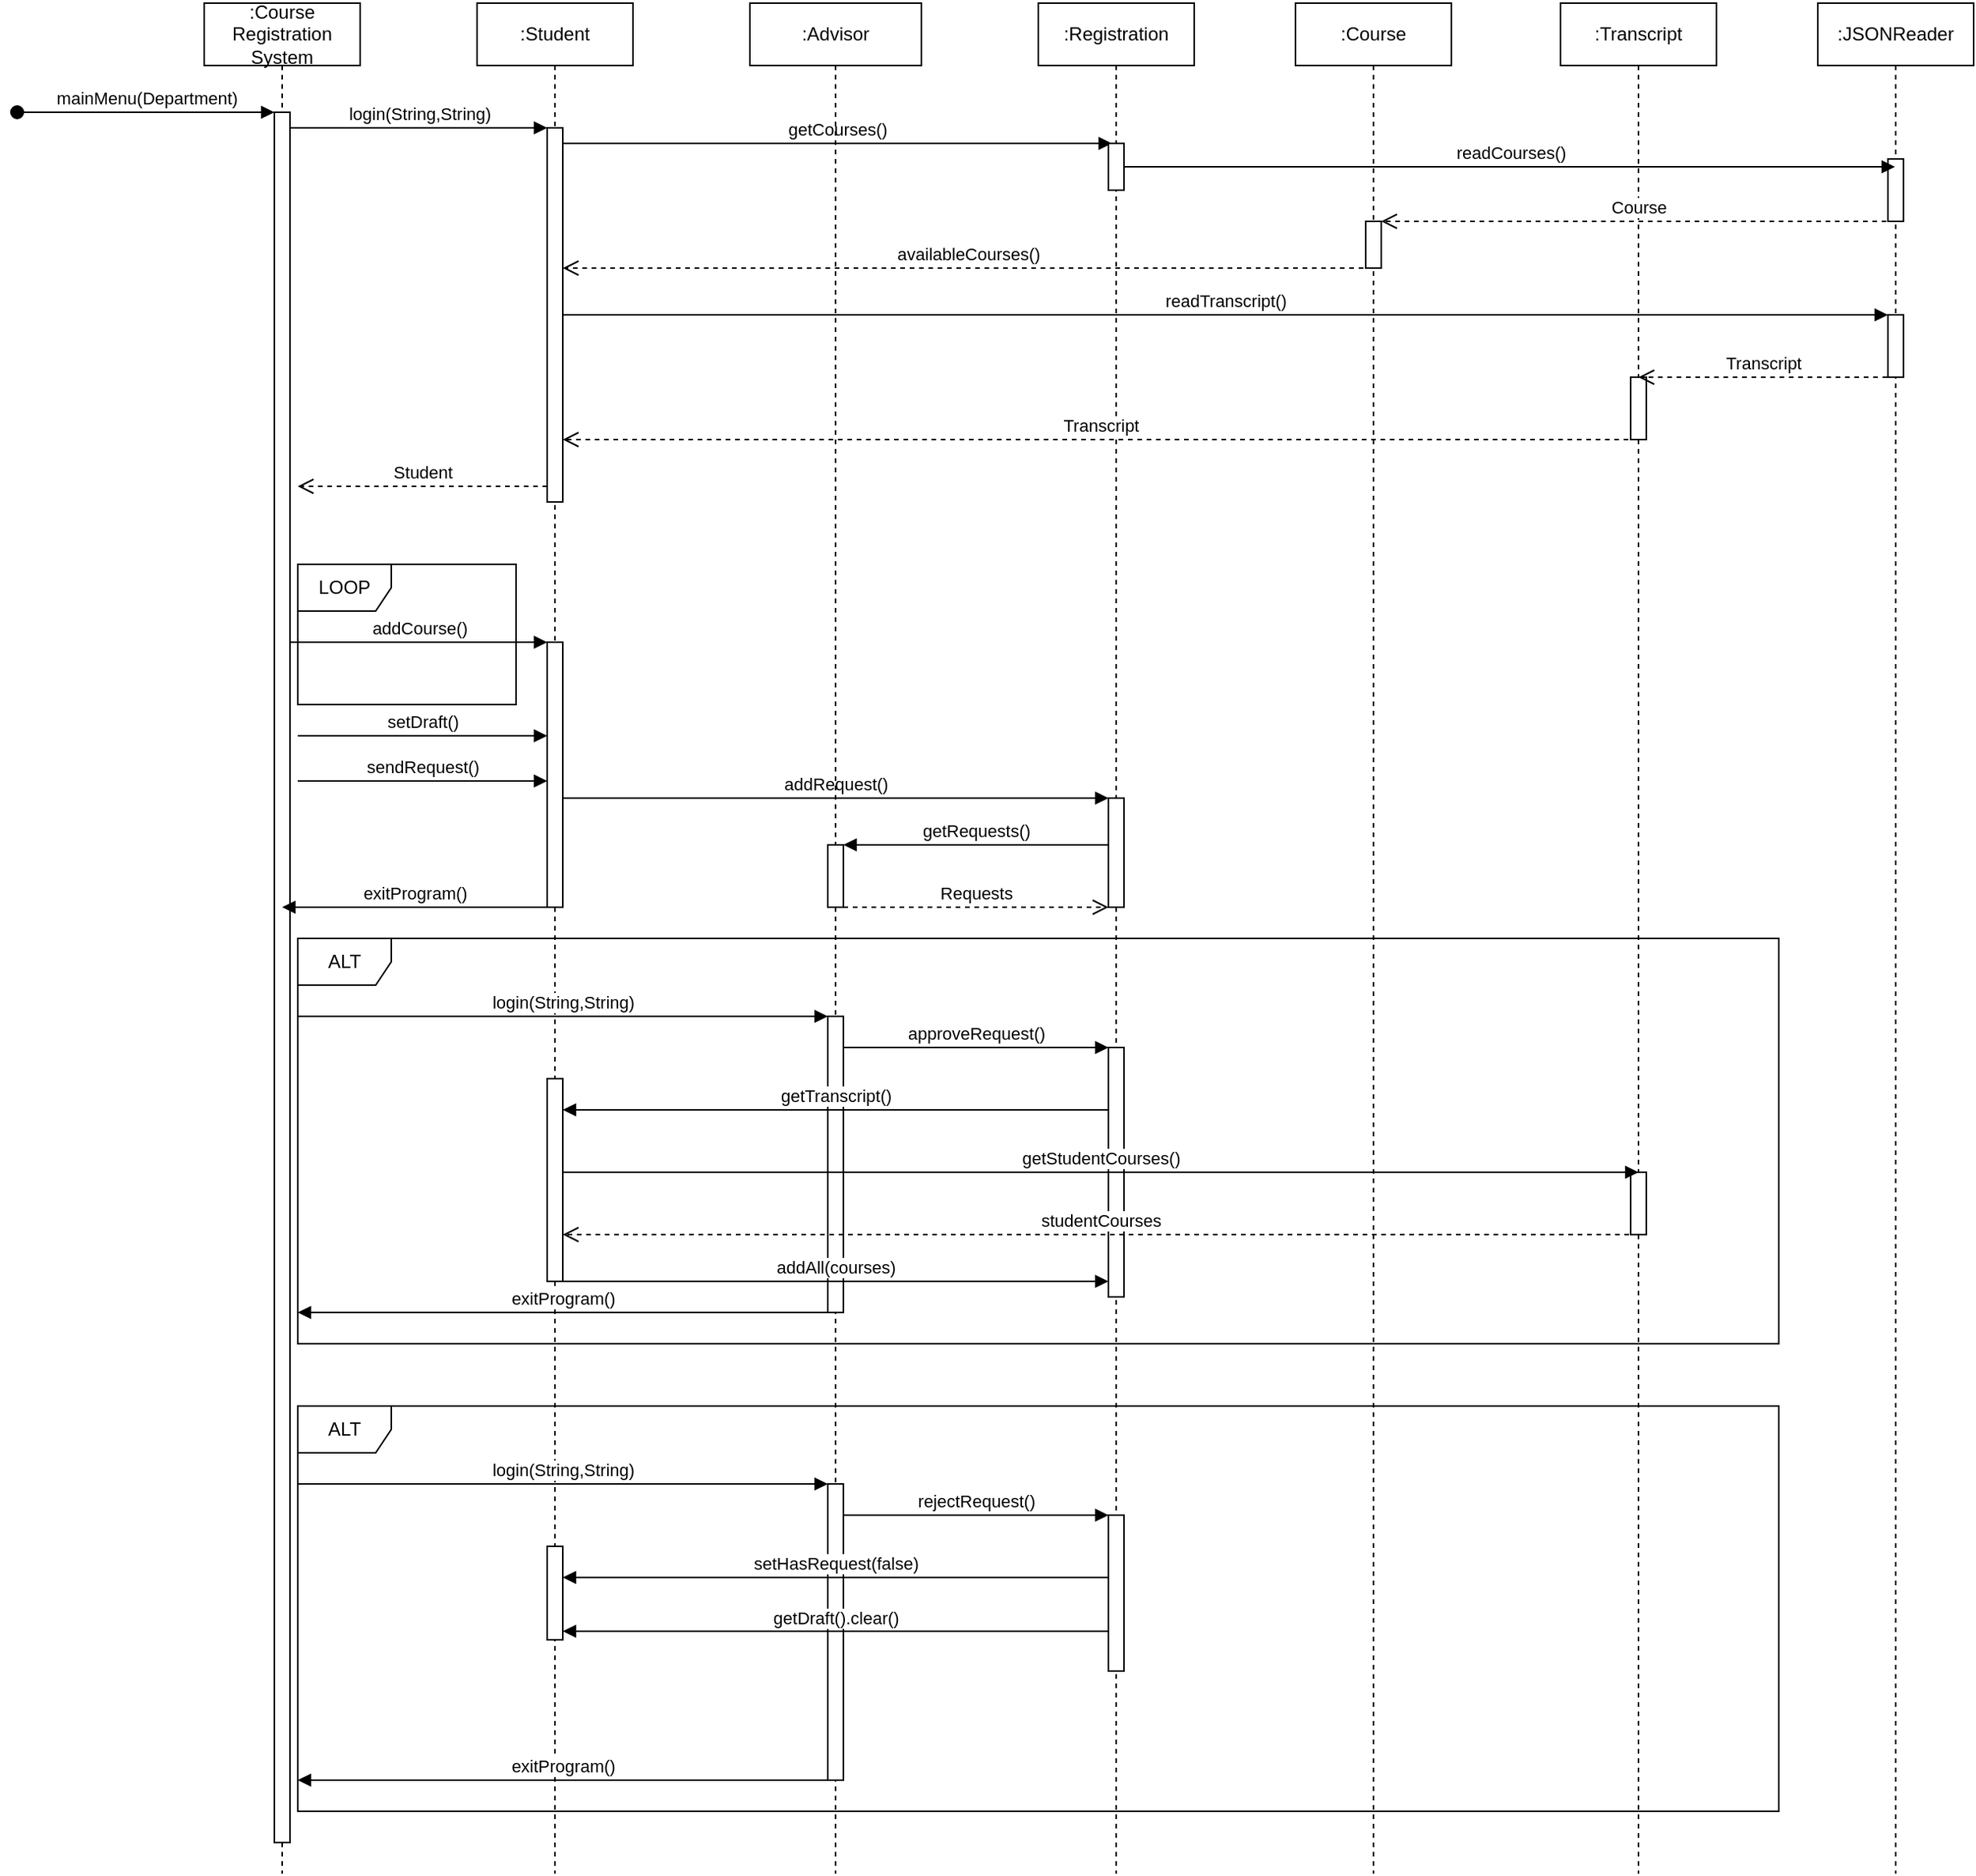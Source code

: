 <mxfile version="22.1.2" type="device">
  <diagram name="Page-1" id="2YBvvXClWsGukQMizWep">
    <mxGraphModel dx="1290" dy="662" grid="1" gridSize="10" guides="1" tooltips="1" connect="1" arrows="1" fold="1" page="1" pageScale="1" pageWidth="850" pageHeight="1100" math="0" shadow="0">
      <root>
        <mxCell id="0" />
        <mxCell id="1" parent="0" />
        <mxCell id="aM9ryv3xv72pqoxQDRHE-1" value=":Student" style="shape=umlLifeline;perimeter=lifelinePerimeter;whiteSpace=wrap;html=1;container=0;dropTarget=0;collapsible=0;recursiveResize=0;outlineConnect=0;portConstraint=eastwest;newEdgeStyle={&quot;edgeStyle&quot;:&quot;elbowEdgeStyle&quot;,&quot;elbow&quot;:&quot;vertical&quot;,&quot;curved&quot;:0,&quot;rounded&quot;:0};" parent="1" vertex="1">
          <mxGeometry x="355" y="50" width="100" height="1200" as="geometry" />
        </mxCell>
        <mxCell id="aM9ryv3xv72pqoxQDRHE-2" value="" style="html=1;points=[];perimeter=orthogonalPerimeter;outlineConnect=0;targetShapes=umlLifeline;portConstraint=eastwest;newEdgeStyle={&quot;edgeStyle&quot;:&quot;elbowEdgeStyle&quot;,&quot;elbow&quot;:&quot;vertical&quot;,&quot;curved&quot;:0,&quot;rounded&quot;:0};" parent="aM9ryv3xv72pqoxQDRHE-1" vertex="1">
          <mxGeometry x="45" y="80" width="10" height="240" as="geometry" />
        </mxCell>
        <mxCell id="OXujAiy0W8AZsAGyj7_A-24" value="" style="html=1;points=[];perimeter=orthogonalPerimeter;outlineConnect=0;targetShapes=umlLifeline;portConstraint=eastwest;newEdgeStyle={&quot;edgeStyle&quot;:&quot;elbowEdgeStyle&quot;,&quot;elbow&quot;:&quot;vertical&quot;,&quot;curved&quot;:0,&quot;rounded&quot;:0};" vertex="1" parent="aM9ryv3xv72pqoxQDRHE-1">
          <mxGeometry x="45" y="410" width="10" height="170" as="geometry" />
        </mxCell>
        <mxCell id="OXujAiy0W8AZsAGyj7_A-44" value="" style="html=1;points=[];perimeter=orthogonalPerimeter;outlineConnect=0;targetShapes=umlLifeline;portConstraint=eastwest;newEdgeStyle={&quot;edgeStyle&quot;:&quot;elbowEdgeStyle&quot;,&quot;elbow&quot;:&quot;vertical&quot;,&quot;curved&quot;:0,&quot;rounded&quot;:0};" vertex="1" parent="aM9ryv3xv72pqoxQDRHE-1">
          <mxGeometry x="45" y="690" width="10" height="130" as="geometry" />
        </mxCell>
        <mxCell id="aM9ryv3xv72pqoxQDRHE-7" value="getCourses()" style="html=1;verticalAlign=bottom;endArrow=block;edgeStyle=elbowEdgeStyle;elbow=vertical;curved=0;rounded=0;" parent="1" source="aM9ryv3xv72pqoxQDRHE-2" edge="1">
          <mxGeometry relative="1" as="geometry">
            <mxPoint x="420" y="140" as="sourcePoint" />
            <Array as="points">
              <mxPoint x="492.75" y="140" />
            </Array>
            <mxPoint x="762.25" y="140" as="targetPoint" />
          </mxGeometry>
        </mxCell>
        <mxCell id="APZ2Q_NN2hLjj_MRzRQr-1" value=":Registration" style="shape=umlLifeline;perimeter=lifelinePerimeter;whiteSpace=wrap;html=1;container=0;dropTarget=0;collapsible=0;recursiveResize=0;outlineConnect=0;portConstraint=eastwest;newEdgeStyle={&quot;edgeStyle&quot;:&quot;elbowEdgeStyle&quot;,&quot;elbow&quot;:&quot;vertical&quot;,&quot;curved&quot;:0,&quot;rounded&quot;:0};" parent="1" vertex="1">
          <mxGeometry x="715" y="50" width="100" height="1200" as="geometry" />
        </mxCell>
        <mxCell id="APZ2Q_NN2hLjj_MRzRQr-2" value="" style="html=1;points=[];perimeter=orthogonalPerimeter;outlineConnect=0;targetShapes=umlLifeline;portConstraint=eastwest;newEdgeStyle={&quot;edgeStyle&quot;:&quot;elbowEdgeStyle&quot;,&quot;elbow&quot;:&quot;vertical&quot;,&quot;curved&quot;:0,&quot;rounded&quot;:0};" parent="APZ2Q_NN2hLjj_MRzRQr-1" vertex="1">
          <mxGeometry x="45" y="90" width="10" height="30" as="geometry" />
        </mxCell>
        <mxCell id="OXujAiy0W8AZsAGyj7_A-27" value="" style="html=1;points=[];perimeter=orthogonalPerimeter;outlineConnect=0;targetShapes=umlLifeline;portConstraint=eastwest;newEdgeStyle={&quot;edgeStyle&quot;:&quot;elbowEdgeStyle&quot;,&quot;elbow&quot;:&quot;vertical&quot;,&quot;curved&quot;:0,&quot;rounded&quot;:0};" vertex="1" parent="APZ2Q_NN2hLjj_MRzRQr-1">
          <mxGeometry x="45" y="510" width="10" height="70" as="geometry" />
        </mxCell>
        <mxCell id="OXujAiy0W8AZsAGyj7_A-42" value="" style="html=1;points=[];perimeter=orthogonalPerimeter;outlineConnect=0;targetShapes=umlLifeline;portConstraint=eastwest;newEdgeStyle={&quot;edgeStyle&quot;:&quot;elbowEdgeStyle&quot;,&quot;elbow&quot;:&quot;vertical&quot;,&quot;curved&quot;:0,&quot;rounded&quot;:0};" vertex="1" parent="APZ2Q_NN2hLjj_MRzRQr-1">
          <mxGeometry x="45" y="670" width="10" height="160" as="geometry" />
        </mxCell>
        <mxCell id="APZ2Q_NN2hLjj_MRzRQr-5" value=":Transcript" style="shape=umlLifeline;perimeter=lifelinePerimeter;whiteSpace=wrap;html=1;container=0;dropTarget=0;collapsible=0;recursiveResize=0;outlineConnect=0;portConstraint=eastwest;newEdgeStyle={&quot;edgeStyle&quot;:&quot;elbowEdgeStyle&quot;,&quot;elbow&quot;:&quot;vertical&quot;,&quot;curved&quot;:0,&quot;rounded&quot;:0};" parent="1" vertex="1">
          <mxGeometry x="1050" y="50" width="100" height="1200" as="geometry" />
        </mxCell>
        <mxCell id="APZ2Q_NN2hLjj_MRzRQr-6" value="" style="html=1;points=[];perimeter=orthogonalPerimeter;outlineConnect=0;targetShapes=umlLifeline;portConstraint=eastwest;newEdgeStyle={&quot;edgeStyle&quot;:&quot;elbowEdgeStyle&quot;,&quot;elbow&quot;:&quot;vertical&quot;,&quot;curved&quot;:0,&quot;rounded&quot;:0};" parent="APZ2Q_NN2hLjj_MRzRQr-5" vertex="1">
          <mxGeometry x="45" y="240" width="10" height="40" as="geometry" />
        </mxCell>
        <mxCell id="OXujAiy0W8AZsAGyj7_A-48" value="" style="html=1;points=[];perimeter=orthogonalPerimeter;outlineConnect=0;targetShapes=umlLifeline;portConstraint=eastwest;newEdgeStyle={&quot;edgeStyle&quot;:&quot;elbowEdgeStyle&quot;,&quot;elbow&quot;:&quot;vertical&quot;,&quot;curved&quot;:0,&quot;rounded&quot;:0};" vertex="1" parent="APZ2Q_NN2hLjj_MRzRQr-5">
          <mxGeometry x="45" y="750" width="10" height="40" as="geometry" />
        </mxCell>
        <mxCell id="APZ2Q_NN2hLjj_MRzRQr-7" value=":Course Registration System" style="shape=umlLifeline;perimeter=lifelinePerimeter;whiteSpace=wrap;html=1;container=0;dropTarget=0;collapsible=0;recursiveResize=0;outlineConnect=0;portConstraint=eastwest;newEdgeStyle={&quot;edgeStyle&quot;:&quot;elbowEdgeStyle&quot;,&quot;elbow&quot;:&quot;vertical&quot;,&quot;curved&quot;:0,&quot;rounded&quot;:0};" parent="1" vertex="1">
          <mxGeometry x="180" y="50" width="100" height="1200" as="geometry" />
        </mxCell>
        <mxCell id="APZ2Q_NN2hLjj_MRzRQr-8" value="" style="html=1;points=[];perimeter=orthogonalPerimeter;outlineConnect=0;targetShapes=umlLifeline;portConstraint=eastwest;newEdgeStyle={&quot;edgeStyle&quot;:&quot;elbowEdgeStyle&quot;,&quot;elbow&quot;:&quot;vertical&quot;,&quot;curved&quot;:0,&quot;rounded&quot;:0};" parent="APZ2Q_NN2hLjj_MRzRQr-7" vertex="1">
          <mxGeometry x="45" y="70" width="10" height="1110" as="geometry" />
        </mxCell>
        <mxCell id="APZ2Q_NN2hLjj_MRzRQr-9" value="mainMenu(Department)" style="html=1;verticalAlign=bottom;startArrow=oval;endArrow=block;startSize=8;edgeStyle=elbowEdgeStyle;elbow=vertical;curved=0;rounded=0;" parent="APZ2Q_NN2hLjj_MRzRQr-7" target="APZ2Q_NN2hLjj_MRzRQr-8" edge="1">
          <mxGeometry relative="1" as="geometry">
            <mxPoint x="-120" y="70" as="sourcePoint" />
          </mxGeometry>
        </mxCell>
        <mxCell id="APZ2Q_NN2hLjj_MRzRQr-15" value="login(String,String)" style="html=1;verticalAlign=bottom;endArrow=block;edgeStyle=elbowEdgeStyle;elbow=horizontal;curved=0;rounded=0;" parent="1" edge="1">
          <mxGeometry relative="1" as="geometry">
            <mxPoint x="235" y="130" as="sourcePoint" />
            <Array as="points" />
            <mxPoint x="400" y="130" as="targetPoint" />
          </mxGeometry>
        </mxCell>
        <mxCell id="APZ2Q_NN2hLjj_MRzRQr-27" value="Transcript" style="html=1;verticalAlign=bottom;endArrow=open;dashed=1;endSize=8;edgeStyle=elbowEdgeStyle;elbow=vertical;curved=0;rounded=0;" parent="1" edge="1" source="APZ2Q_NN2hLjj_MRzRQr-5">
          <mxGeometry relative="1" as="geometry">
            <mxPoint x="410" y="330" as="targetPoint" />
            <Array as="points">
              <mxPoint x="685" y="330" />
            </Array>
            <mxPoint x="760" y="330" as="sourcePoint" />
          </mxGeometry>
        </mxCell>
        <mxCell id="APZ2Q_NN2hLjj_MRzRQr-31" value="Student" style="html=1;verticalAlign=bottom;endArrow=open;dashed=1;endSize=8;edgeStyle=elbowEdgeStyle;elbow=horizontal;curved=0;rounded=0;" parent="1" edge="1">
          <mxGeometry relative="1" as="geometry">
            <mxPoint x="240" y="360" as="targetPoint" />
            <Array as="points">
              <mxPoint x="325" y="360" />
            </Array>
            <mxPoint x="400" y="360" as="sourcePoint" />
          </mxGeometry>
        </mxCell>
        <mxCell id="APZ2Q_NN2hLjj_MRzRQr-32" value="setDraft()" style="html=1;verticalAlign=bottom;endArrow=block;edgeStyle=elbowEdgeStyle;elbow=horizontal;curved=0;rounded=0;" parent="1" edge="1">
          <mxGeometry relative="1" as="geometry">
            <mxPoint x="240" y="520" as="sourcePoint" />
            <Array as="points" />
            <mxPoint x="400" y="520" as="targetPoint" />
          </mxGeometry>
        </mxCell>
        <mxCell id="OXujAiy0W8AZsAGyj7_A-1" value=":JSONReader" style="shape=umlLifeline;perimeter=lifelinePerimeter;whiteSpace=wrap;html=1;container=0;dropTarget=0;collapsible=0;recursiveResize=0;outlineConnect=0;portConstraint=eastwest;newEdgeStyle={&quot;edgeStyle&quot;:&quot;elbowEdgeStyle&quot;,&quot;elbow&quot;:&quot;vertical&quot;,&quot;curved&quot;:0,&quot;rounded&quot;:0};" vertex="1" parent="1">
          <mxGeometry x="1215" y="50" width="100" height="1200" as="geometry" />
        </mxCell>
        <mxCell id="OXujAiy0W8AZsAGyj7_A-2" value="" style="html=1;points=[];perimeter=orthogonalPerimeter;outlineConnect=0;targetShapes=umlLifeline;portConstraint=eastwest;newEdgeStyle={&quot;edgeStyle&quot;:&quot;elbowEdgeStyle&quot;,&quot;elbow&quot;:&quot;vertical&quot;,&quot;curved&quot;:0,&quot;rounded&quot;:0};" vertex="1" parent="OXujAiy0W8AZsAGyj7_A-1">
          <mxGeometry x="45" y="100" width="10" height="40" as="geometry" />
        </mxCell>
        <mxCell id="OXujAiy0W8AZsAGyj7_A-12" value="" style="html=1;points=[];perimeter=orthogonalPerimeter;outlineConnect=0;targetShapes=umlLifeline;portConstraint=eastwest;newEdgeStyle={&quot;edgeStyle&quot;:&quot;elbowEdgeStyle&quot;,&quot;elbow&quot;:&quot;vertical&quot;,&quot;curved&quot;:0,&quot;rounded&quot;:0};" vertex="1" parent="OXujAiy0W8AZsAGyj7_A-1">
          <mxGeometry x="45" y="200" width="10" height="40" as="geometry" />
        </mxCell>
        <mxCell id="OXujAiy0W8AZsAGyj7_A-4" value="readTranscript()" style="html=1;verticalAlign=bottom;endArrow=block;edgeStyle=elbowEdgeStyle;elbow=horizontal;curved=0;rounded=0;" edge="1" parent="1">
          <mxGeometry relative="1" as="geometry">
            <mxPoint x="410" y="250" as="sourcePoint" />
            <Array as="points" />
            <mxPoint x="1260" y="250" as="targetPoint" />
          </mxGeometry>
        </mxCell>
        <mxCell id="OXujAiy0W8AZsAGyj7_A-5" value="readCourses()" style="html=1;verticalAlign=bottom;endArrow=block;edgeStyle=elbowEdgeStyle;elbow=vertical;curved=0;rounded=0;" edge="1" parent="1" source="APZ2Q_NN2hLjj_MRzRQr-2" target="OXujAiy0W8AZsAGyj7_A-1">
          <mxGeometry relative="1" as="geometry">
            <mxPoint x="780" y="160" as="sourcePoint" />
            <Array as="points" />
            <mxPoint x="1100" y="160" as="targetPoint" />
          </mxGeometry>
        </mxCell>
        <mxCell id="OXujAiy0W8AZsAGyj7_A-13" value="Transcript" style="html=1;verticalAlign=bottom;endArrow=open;dashed=1;endSize=8;edgeStyle=elbowEdgeStyle;elbow=vertical;curved=0;rounded=0;" edge="1" parent="1">
          <mxGeometry relative="1" as="geometry">
            <mxPoint x="1100" y="290" as="targetPoint" />
            <Array as="points">
              <mxPoint x="1160" y="290" />
            </Array>
            <mxPoint x="1259.5" y="290" as="sourcePoint" />
          </mxGeometry>
        </mxCell>
        <mxCell id="OXujAiy0W8AZsAGyj7_A-14" value=":Course" style="shape=umlLifeline;perimeter=lifelinePerimeter;whiteSpace=wrap;html=1;container=0;dropTarget=0;collapsible=0;recursiveResize=0;outlineConnect=0;portConstraint=eastwest;newEdgeStyle={&quot;edgeStyle&quot;:&quot;elbowEdgeStyle&quot;,&quot;elbow&quot;:&quot;vertical&quot;,&quot;curved&quot;:0,&quot;rounded&quot;:0};" vertex="1" parent="1">
          <mxGeometry x="880" y="50" width="100" height="1200" as="geometry" />
        </mxCell>
        <mxCell id="OXujAiy0W8AZsAGyj7_A-15" value="" style="html=1;points=[];perimeter=orthogonalPerimeter;outlineConnect=0;targetShapes=umlLifeline;portConstraint=eastwest;newEdgeStyle={&quot;edgeStyle&quot;:&quot;elbowEdgeStyle&quot;,&quot;elbow&quot;:&quot;vertical&quot;,&quot;curved&quot;:0,&quot;rounded&quot;:0};" vertex="1" parent="OXujAiy0W8AZsAGyj7_A-14">
          <mxGeometry x="45" y="140" width="10" height="30" as="geometry" />
        </mxCell>
        <mxCell id="OXujAiy0W8AZsAGyj7_A-17" value="Course" style="html=1;verticalAlign=bottom;endArrow=open;dashed=1;endSize=8;edgeStyle=elbowEdgeStyle;elbow=vertical;curved=0;rounded=0;" edge="1" parent="OXujAiy0W8AZsAGyj7_A-14" target="OXujAiy0W8AZsAGyj7_A-15">
          <mxGeometry relative="1" as="geometry">
            <mxPoint x="70" y="140" as="targetPoint" />
            <Array as="points">
              <mxPoint x="300" y="140" />
            </Array>
            <mxPoint x="385" y="140" as="sourcePoint" />
          </mxGeometry>
        </mxCell>
        <mxCell id="OXujAiy0W8AZsAGyj7_A-21" value="availableCourses()" style="html=1;verticalAlign=bottom;endArrow=open;dashed=1;endSize=8;edgeStyle=elbowEdgeStyle;elbow=vertical;curved=0;rounded=0;" edge="1" parent="1" source="OXujAiy0W8AZsAGyj7_A-14">
          <mxGeometry relative="1" as="geometry">
            <mxPoint x="410" y="220" as="targetPoint" />
            <Array as="points">
              <mxPoint x="655" y="220" />
            </Array>
            <mxPoint x="740" y="220" as="sourcePoint" />
          </mxGeometry>
        </mxCell>
        <mxCell id="OXujAiy0W8AZsAGyj7_A-23" value="addCourse()" style="html=1;verticalAlign=bottom;endArrow=block;edgeStyle=elbowEdgeStyle;elbow=horizontal;curved=0;rounded=0;" edge="1" parent="1">
          <mxGeometry relative="1" as="geometry">
            <mxPoint x="235" y="460" as="sourcePoint" />
            <Array as="points" />
            <mxPoint x="400" y="460" as="targetPoint" />
          </mxGeometry>
        </mxCell>
        <mxCell id="OXujAiy0W8AZsAGyj7_A-25" value="LOOP" style="shape=umlFrame;whiteSpace=wrap;html=1;pointerEvents=0;" vertex="1" parent="1">
          <mxGeometry x="240" y="410" width="140" height="90" as="geometry" />
        </mxCell>
        <mxCell id="OXujAiy0W8AZsAGyj7_A-28" value="addRequest()" style="html=1;verticalAlign=bottom;endArrow=block;edgeStyle=elbowEdgeStyle;elbow=horizontal;curved=0;rounded=0;" edge="1" parent="1">
          <mxGeometry relative="1" as="geometry">
            <mxPoint x="410" y="560" as="sourcePoint" />
            <Array as="points" />
            <mxPoint x="760" y="560" as="targetPoint" />
          </mxGeometry>
        </mxCell>
        <mxCell id="OXujAiy0W8AZsAGyj7_A-30" value="sendRequest()" style="html=1;verticalAlign=bottom;endArrow=block;edgeStyle=elbowEdgeStyle;elbow=horizontal;curved=0;rounded=0;" edge="1" parent="1">
          <mxGeometry relative="1" as="geometry">
            <mxPoint x="240" y="549" as="sourcePoint" />
            <Array as="points" />
            <mxPoint x="400" y="549" as="targetPoint" />
          </mxGeometry>
        </mxCell>
        <mxCell id="OXujAiy0W8AZsAGyj7_A-31" value=":Advisor" style="shape=umlLifeline;perimeter=lifelinePerimeter;whiteSpace=wrap;html=1;container=0;dropTarget=0;collapsible=0;recursiveResize=0;outlineConnect=0;portConstraint=eastwest;newEdgeStyle={&quot;edgeStyle&quot;:&quot;elbowEdgeStyle&quot;,&quot;elbow&quot;:&quot;vertical&quot;,&quot;curved&quot;:0,&quot;rounded&quot;:0};" vertex="1" parent="1">
          <mxGeometry x="530" y="50" width="110" height="1200" as="geometry" />
        </mxCell>
        <mxCell id="OXujAiy0W8AZsAGyj7_A-33" value="" style="html=1;points=[];perimeter=orthogonalPerimeter;outlineConnect=0;targetShapes=umlLifeline;portConstraint=eastwest;newEdgeStyle={&quot;edgeStyle&quot;:&quot;elbowEdgeStyle&quot;,&quot;elbow&quot;:&quot;vertical&quot;,&quot;curved&quot;:0,&quot;rounded&quot;:0};" vertex="1" parent="OXujAiy0W8AZsAGyj7_A-31">
          <mxGeometry x="50" y="540" width="10" height="40" as="geometry" />
        </mxCell>
        <mxCell id="OXujAiy0W8AZsAGyj7_A-40" value="" style="html=1;points=[];perimeter=orthogonalPerimeter;outlineConnect=0;targetShapes=umlLifeline;portConstraint=eastwest;newEdgeStyle={&quot;edgeStyle&quot;:&quot;elbowEdgeStyle&quot;,&quot;elbow&quot;:&quot;vertical&quot;,&quot;curved&quot;:0,&quot;rounded&quot;:0};" vertex="1" parent="OXujAiy0W8AZsAGyj7_A-31">
          <mxGeometry x="50" y="650" width="10" height="190" as="geometry" />
        </mxCell>
        <mxCell id="OXujAiy0W8AZsAGyj7_A-34" value="getRequests()" style="html=1;verticalAlign=bottom;endArrow=block;edgeStyle=elbowEdgeStyle;elbow=horizontal;curved=0;rounded=0;" edge="1" parent="1">
          <mxGeometry relative="1" as="geometry">
            <mxPoint x="760" y="590" as="sourcePoint" />
            <Array as="points" />
            <mxPoint x="590" y="590" as="targetPoint" />
          </mxGeometry>
        </mxCell>
        <mxCell id="OXujAiy0W8AZsAGyj7_A-38" value="Requests" style="html=1;verticalAlign=bottom;endArrow=open;dashed=1;endSize=8;edgeStyle=elbowEdgeStyle;elbow=horizontal;curved=0;rounded=0;" edge="1" parent="1">
          <mxGeometry relative="1" as="geometry">
            <mxPoint x="760" y="630" as="targetPoint" />
            <Array as="points">
              <mxPoint x="675" y="660" />
            </Array>
            <mxPoint x="590" y="630" as="sourcePoint" />
          </mxGeometry>
        </mxCell>
        <mxCell id="OXujAiy0W8AZsAGyj7_A-41" value="login(String,String)" style="html=1;verticalAlign=bottom;endArrow=block;edgeStyle=elbowEdgeStyle;elbow=horizontal;curved=0;rounded=0;" edge="1" parent="1">
          <mxGeometry relative="1" as="geometry">
            <mxPoint x="240" y="700" as="sourcePoint" />
            <Array as="points" />
            <mxPoint x="580" y="700" as="targetPoint" />
          </mxGeometry>
        </mxCell>
        <mxCell id="OXujAiy0W8AZsAGyj7_A-43" value="approveRequest()" style="html=1;verticalAlign=bottom;endArrow=block;edgeStyle=elbowEdgeStyle;elbow=vertical;curved=0;rounded=0;" edge="1" parent="1">
          <mxGeometry relative="1" as="geometry">
            <mxPoint x="590" y="720" as="sourcePoint" />
            <Array as="points" />
            <mxPoint x="760" y="720" as="targetPoint" />
          </mxGeometry>
        </mxCell>
        <mxCell id="OXujAiy0W8AZsAGyj7_A-45" value="getTranscript()" style="html=1;verticalAlign=bottom;endArrow=block;edgeStyle=elbowEdgeStyle;elbow=horizontal;curved=0;rounded=0;" edge="1" parent="1">
          <mxGeometry relative="1" as="geometry">
            <mxPoint x="760" y="760" as="sourcePoint" />
            <Array as="points" />
            <mxPoint x="410" y="760" as="targetPoint" />
          </mxGeometry>
        </mxCell>
        <mxCell id="OXujAiy0W8AZsAGyj7_A-49" value="getStudentCourses()" style="html=1;verticalAlign=bottom;endArrow=block;edgeStyle=elbowEdgeStyle;elbow=horizontal;curved=0;rounded=0;" edge="1" parent="1">
          <mxGeometry relative="1" as="geometry">
            <mxPoint x="410" y="800" as="sourcePoint" />
            <Array as="points" />
            <mxPoint x="1100" y="800" as="targetPoint" />
          </mxGeometry>
        </mxCell>
        <mxCell id="OXujAiy0W8AZsAGyj7_A-50" value="studentCourses" style="html=1;verticalAlign=bottom;endArrow=open;dashed=1;endSize=8;edgeStyle=elbowEdgeStyle;elbow=vertical;curved=0;rounded=0;" edge="1" parent="1">
          <mxGeometry relative="1" as="geometry">
            <mxPoint x="410" y="840" as="targetPoint" />
            <Array as="points">
              <mxPoint x="685" y="840" />
            </Array>
            <mxPoint x="1100" y="840" as="sourcePoint" />
          </mxGeometry>
        </mxCell>
        <mxCell id="OXujAiy0W8AZsAGyj7_A-52" value="addAll(courses)" style="html=1;verticalAlign=bottom;endArrow=block;edgeStyle=elbowEdgeStyle;elbow=horizontal;curved=0;rounded=0;" edge="1" parent="1">
          <mxGeometry relative="1" as="geometry">
            <mxPoint x="410" y="870" as="sourcePoint" />
            <Array as="points" />
            <mxPoint x="760" y="870" as="targetPoint" />
          </mxGeometry>
        </mxCell>
        <mxCell id="OXujAiy0W8AZsAGyj7_A-54" value="exitProgram()" style="html=1;verticalAlign=bottom;endArrow=block;edgeStyle=elbowEdgeStyle;elbow=horizontal;curved=0;rounded=0;" edge="1" parent="1">
          <mxGeometry relative="1" as="geometry">
            <mxPoint x="400" y="630" as="sourcePoint" />
            <Array as="points" />
            <mxPoint x="230" y="630" as="targetPoint" />
          </mxGeometry>
        </mxCell>
        <mxCell id="OXujAiy0W8AZsAGyj7_A-55" value="exitProgram()" style="html=1;verticalAlign=bottom;endArrow=block;edgeStyle=elbowEdgeStyle;elbow=horizontal;curved=0;rounded=0;" edge="1" parent="1">
          <mxGeometry relative="1" as="geometry">
            <mxPoint x="580" y="890" as="sourcePoint" />
            <Array as="points" />
            <mxPoint x="240" y="890" as="targetPoint" />
          </mxGeometry>
        </mxCell>
        <mxCell id="OXujAiy0W8AZsAGyj7_A-56" value="ALT" style="shape=umlFrame;whiteSpace=wrap;html=1;pointerEvents=0;" vertex="1" parent="1">
          <mxGeometry x="240" y="650" width="950" height="260" as="geometry" />
        </mxCell>
        <mxCell id="OXujAiy0W8AZsAGyj7_A-57" value="" style="html=1;points=[];perimeter=orthogonalPerimeter;outlineConnect=0;targetShapes=umlLifeline;portConstraint=eastwest;newEdgeStyle={&quot;edgeStyle&quot;:&quot;elbowEdgeStyle&quot;,&quot;elbow&quot;:&quot;vertical&quot;,&quot;curved&quot;:0,&quot;rounded&quot;:0};" vertex="1" parent="1">
          <mxGeometry x="400" y="1040" width="10" height="60" as="geometry" />
        </mxCell>
        <mxCell id="OXujAiy0W8AZsAGyj7_A-58" value="" style="html=1;points=[];perimeter=orthogonalPerimeter;outlineConnect=0;targetShapes=umlLifeline;portConstraint=eastwest;newEdgeStyle={&quot;edgeStyle&quot;:&quot;elbowEdgeStyle&quot;,&quot;elbow&quot;:&quot;vertical&quot;,&quot;curved&quot;:0,&quot;rounded&quot;:0};" vertex="1" parent="1">
          <mxGeometry x="760" y="1020" width="10" height="100" as="geometry" />
        </mxCell>
        <mxCell id="OXujAiy0W8AZsAGyj7_A-60" value="" style="html=1;points=[];perimeter=orthogonalPerimeter;outlineConnect=0;targetShapes=umlLifeline;portConstraint=eastwest;newEdgeStyle={&quot;edgeStyle&quot;:&quot;elbowEdgeStyle&quot;,&quot;elbow&quot;:&quot;vertical&quot;,&quot;curved&quot;:0,&quot;rounded&quot;:0};" vertex="1" parent="1">
          <mxGeometry x="580" y="1000" width="10" height="190" as="geometry" />
        </mxCell>
        <mxCell id="OXujAiy0W8AZsAGyj7_A-61" value="login(String,String)" style="html=1;verticalAlign=bottom;endArrow=block;edgeStyle=elbowEdgeStyle;elbow=horizontal;curved=0;rounded=0;" edge="1" parent="1">
          <mxGeometry relative="1" as="geometry">
            <mxPoint x="240" y="1000" as="sourcePoint" />
            <Array as="points" />
            <mxPoint x="580" y="1000" as="targetPoint" />
          </mxGeometry>
        </mxCell>
        <mxCell id="OXujAiy0W8AZsAGyj7_A-62" value="rejectRequest()" style="html=1;verticalAlign=bottom;endArrow=block;edgeStyle=elbowEdgeStyle;elbow=vertical;curved=0;rounded=0;" edge="1" parent="1">
          <mxGeometry relative="1" as="geometry">
            <mxPoint x="590" y="1020" as="sourcePoint" />
            <Array as="points" />
            <mxPoint x="760" y="1020" as="targetPoint" />
          </mxGeometry>
        </mxCell>
        <mxCell id="OXujAiy0W8AZsAGyj7_A-63" value="setHasRequest(false)" style="html=1;verticalAlign=bottom;endArrow=block;edgeStyle=elbowEdgeStyle;elbow=horizontal;curved=0;rounded=0;" edge="1" parent="1">
          <mxGeometry relative="1" as="geometry">
            <mxPoint x="760" y="1060" as="sourcePoint" />
            <Array as="points" />
            <mxPoint x="410" y="1060" as="targetPoint" />
            <mxPoint as="offset" />
          </mxGeometry>
        </mxCell>
        <mxCell id="OXujAiy0W8AZsAGyj7_A-67" value="exitProgram()" style="html=1;verticalAlign=bottom;endArrow=block;edgeStyle=elbowEdgeStyle;elbow=horizontal;curved=0;rounded=0;" edge="1" parent="1">
          <mxGeometry relative="1" as="geometry">
            <mxPoint x="580" y="1190" as="sourcePoint" />
            <Array as="points" />
            <mxPoint x="240" y="1190" as="targetPoint" />
          </mxGeometry>
        </mxCell>
        <mxCell id="OXujAiy0W8AZsAGyj7_A-68" value="ALT" style="shape=umlFrame;whiteSpace=wrap;html=1;pointerEvents=0;" vertex="1" parent="1">
          <mxGeometry x="240" y="950" width="950" height="260" as="geometry" />
        </mxCell>
        <mxCell id="OXujAiy0W8AZsAGyj7_A-69" value="getDraft().clear()" style="html=1;verticalAlign=bottom;endArrow=block;edgeStyle=elbowEdgeStyle;elbow=horizontal;curved=0;rounded=0;" edge="1" parent="1">
          <mxGeometry relative="1" as="geometry">
            <mxPoint x="760" y="1094.5" as="sourcePoint" />
            <Array as="points" />
            <mxPoint x="410" y="1094.5" as="targetPoint" />
            <mxPoint as="offset" />
          </mxGeometry>
        </mxCell>
      </root>
    </mxGraphModel>
  </diagram>
</mxfile>
